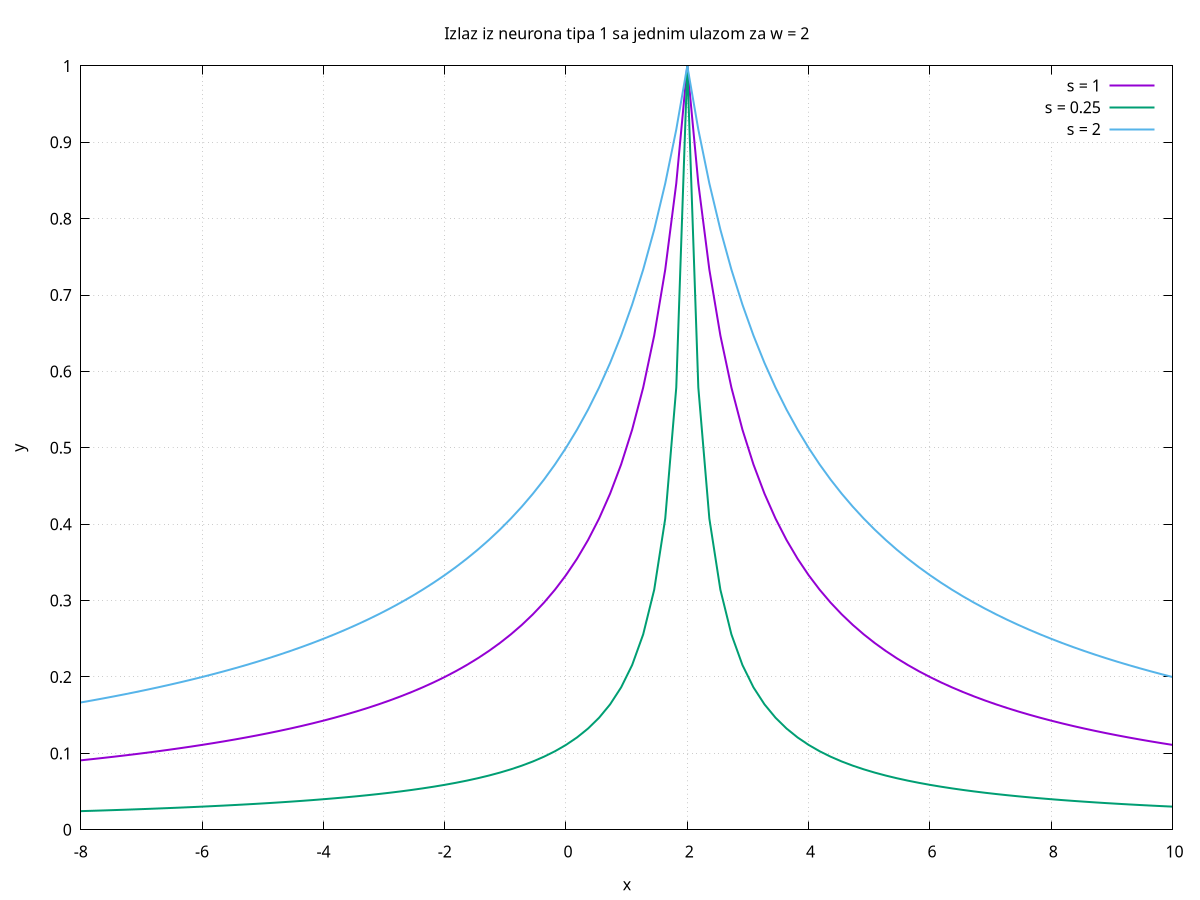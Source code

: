 set grid
set title "Izlaz iz neurona tipa 1 sa jednim ulazom za w = 2"
set xlabel "x"
set ylabel "y"
set terminal png size 1366,768
set output "task_01a.png"
plot [-8:10] 1/(1+abs(x-2)/abs(1   )) lw 2 title "s = 1"   , \
             1/(1+abs(x-2)/abs(0.25)) lw 2 title "s = 0.25", \
             1/(1+abs(x-2)/abs(2   )) lw 2 title "s = 2"
